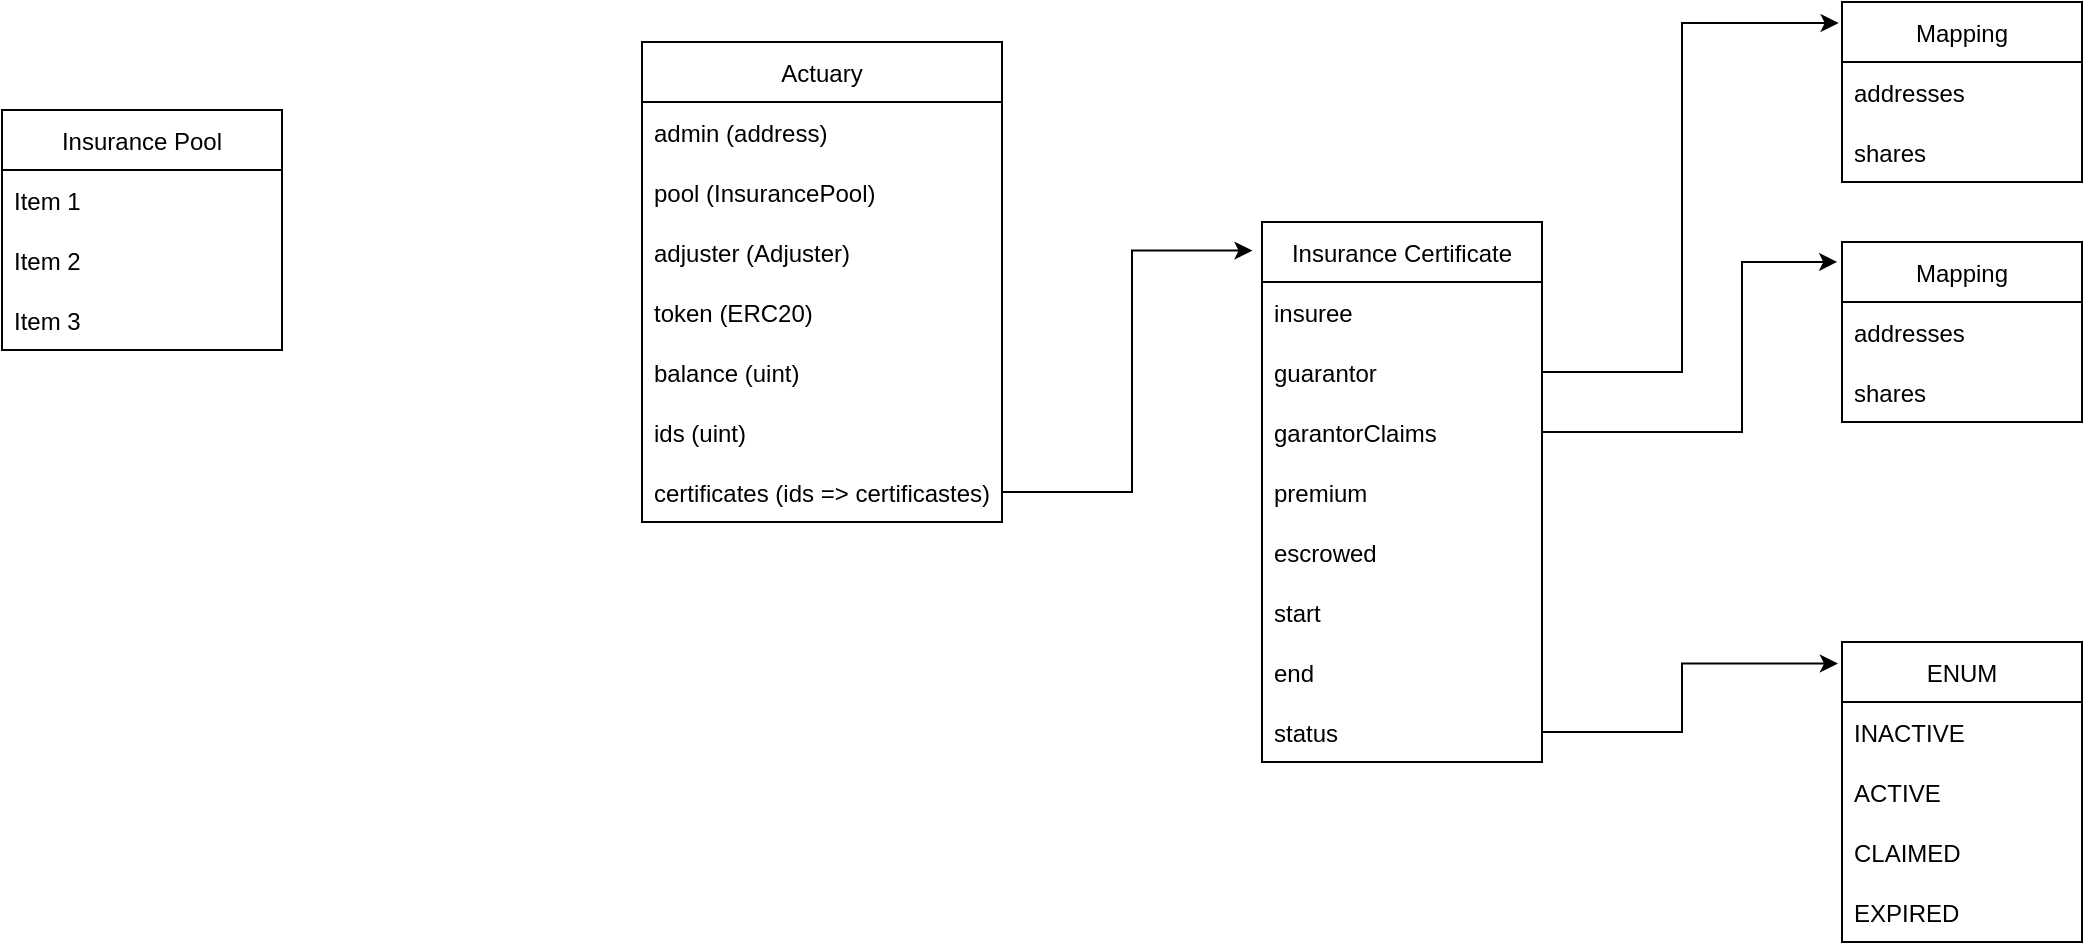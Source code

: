 <mxfile>
    <diagram id="E-Zpy9xHp4a1xyjuc0Hm" name="Page-1">
        <mxGraphModel dx="-586" dy="669" grid="1" gridSize="10" guides="1" tooltips="1" connect="1" arrows="1" fold="1" page="1" pageScale="1" pageWidth="413" pageHeight="291" math="0" shadow="0">
            <root>
                <mxCell id="0"/>
                <mxCell id="1" parent="0"/>
                <mxCell id="QEG432-ZLefi24P6JUvC-1" value="Insurance Certificate" style="swimlane;fontStyle=0;childLayout=stackLayout;horizontal=1;startSize=30;horizontalStack=0;resizeParent=1;resizeParentMax=0;resizeLast=0;collapsible=1;marginBottom=0;" parent="1" vertex="1">
                    <mxGeometry x="1510" y="312" width="140" height="270" as="geometry">
                        <mxRectangle x="350" y="310" width="130" height="30" as="alternateBounds"/>
                    </mxGeometry>
                </mxCell>
                <mxCell id="QEG432-ZLefi24P6JUvC-2" value="insuree" style="text;strokeColor=none;fillColor=none;align=left;verticalAlign=middle;spacingLeft=4;spacingRight=4;overflow=hidden;points=[[0,0.5],[1,0.5]];portConstraint=eastwest;rotatable=0;" parent="QEG432-ZLefi24P6JUvC-1" vertex="1">
                    <mxGeometry y="30" width="140" height="30" as="geometry"/>
                </mxCell>
                <mxCell id="QEG432-ZLefi24P6JUvC-16" value="guarantor                                                                                " style="text;strokeColor=none;fillColor=none;align=left;verticalAlign=middle;spacingLeft=4;spacingRight=4;overflow=hidden;points=[[0,0.5],[1,0.5]];portConstraint=eastwest;rotatable=0;" parent="QEG432-ZLefi24P6JUvC-1" vertex="1">
                    <mxGeometry y="60" width="140" height="30" as="geometry"/>
                </mxCell>
                <mxCell id="QEG432-ZLefi24P6JUvC-25" value="garantorClaims" style="text;strokeColor=none;fillColor=none;align=left;verticalAlign=middle;spacingLeft=4;spacingRight=4;overflow=hidden;points=[[0,0.5],[1,0.5]];portConstraint=eastwest;rotatable=0;" parent="QEG432-ZLefi24P6JUvC-1" vertex="1">
                    <mxGeometry y="90" width="140" height="30" as="geometry"/>
                </mxCell>
                <mxCell id="QEG432-ZLefi24P6JUvC-17" value="premium" style="text;strokeColor=none;fillColor=none;align=left;verticalAlign=middle;spacingLeft=4;spacingRight=4;overflow=hidden;points=[[0,0.5],[1,0.5]];portConstraint=eastwest;rotatable=0;" parent="QEG432-ZLefi24P6JUvC-1" vertex="1">
                    <mxGeometry y="120" width="140" height="30" as="geometry"/>
                </mxCell>
                <mxCell id="QEG432-ZLefi24P6JUvC-3" value="escrowed" style="text;strokeColor=none;fillColor=none;align=left;verticalAlign=middle;spacingLeft=4;spacingRight=4;overflow=hidden;points=[[0,0.5],[1,0.5]];portConstraint=eastwest;rotatable=0;" parent="QEG432-ZLefi24P6JUvC-1" vertex="1">
                    <mxGeometry y="150" width="140" height="30" as="geometry"/>
                </mxCell>
                <mxCell id="QEG432-ZLefi24P6JUvC-4" value="start" style="text;strokeColor=none;fillColor=none;align=left;verticalAlign=middle;spacingLeft=4;spacingRight=4;overflow=hidden;points=[[0,0.5],[1,0.5]];portConstraint=eastwest;rotatable=0;" parent="QEG432-ZLefi24P6JUvC-1" vertex="1">
                    <mxGeometry y="180" width="140" height="30" as="geometry"/>
                </mxCell>
                <mxCell id="QEG432-ZLefi24P6JUvC-11" value="end" style="text;strokeColor=none;fillColor=none;align=left;verticalAlign=middle;spacingLeft=4;spacingRight=4;overflow=hidden;points=[[0,0.5],[1,0.5]];portConstraint=eastwest;rotatable=0;" parent="QEG432-ZLefi24P6JUvC-1" vertex="1">
                    <mxGeometry y="210" width="140" height="30" as="geometry"/>
                </mxCell>
                <mxCell id="QEG432-ZLefi24P6JUvC-12" value="status" style="text;strokeColor=none;fillColor=none;align=left;verticalAlign=middle;spacingLeft=4;spacingRight=4;overflow=hidden;points=[[0,0.5],[1,0.5]];portConstraint=eastwest;rotatable=0;" parent="QEG432-ZLefi24P6JUvC-1" vertex="1">
                    <mxGeometry y="240" width="140" height="30" as="geometry"/>
                </mxCell>
                <mxCell id="QEG432-ZLefi24P6JUvC-7" value="ENUM" style="swimlane;fontStyle=0;childLayout=stackLayout;horizontal=1;startSize=30;horizontalStack=0;resizeParent=1;resizeParentMax=0;resizeLast=0;collapsible=1;marginBottom=0;" parent="1" vertex="1">
                    <mxGeometry x="1800" y="522" width="120" height="150" as="geometry">
                        <mxRectangle x="640" y="520" width="80" height="30" as="alternateBounds"/>
                    </mxGeometry>
                </mxCell>
                <mxCell id="QEG432-ZLefi24P6JUvC-8" value="INACTIVE" style="text;strokeColor=none;fillColor=none;align=left;verticalAlign=middle;spacingLeft=4;spacingRight=4;overflow=hidden;points=[[0,0.5],[1,0.5]];portConstraint=eastwest;rotatable=0;" parent="QEG432-ZLefi24P6JUvC-7" vertex="1">
                    <mxGeometry y="30" width="120" height="30" as="geometry"/>
                </mxCell>
                <mxCell id="QEG432-ZLefi24P6JUvC-9" value="ACTIVE" style="text;strokeColor=none;fillColor=none;align=left;verticalAlign=middle;spacingLeft=4;spacingRight=4;overflow=hidden;points=[[0,0.5],[1,0.5]];portConstraint=eastwest;rotatable=0;" parent="QEG432-ZLefi24P6JUvC-7" vertex="1">
                    <mxGeometry y="60" width="120" height="30" as="geometry"/>
                </mxCell>
                <mxCell id="QEG432-ZLefi24P6JUvC-10" value="CLAIMED" style="text;strokeColor=none;fillColor=none;align=left;verticalAlign=middle;spacingLeft=4;spacingRight=4;overflow=hidden;points=[[0,0.5],[1,0.5]];portConstraint=eastwest;rotatable=0;" parent="QEG432-ZLefi24P6JUvC-7" vertex="1">
                    <mxGeometry y="90" width="120" height="30" as="geometry"/>
                </mxCell>
                <mxCell id="QEG432-ZLefi24P6JUvC-14" value="EXPIRED" style="text;strokeColor=none;fillColor=none;align=left;verticalAlign=middle;spacingLeft=4;spacingRight=4;overflow=hidden;points=[[0,0.5],[1,0.5]];portConstraint=eastwest;rotatable=0;" parent="QEG432-ZLefi24P6JUvC-7" vertex="1">
                    <mxGeometry y="120" width="120" height="30" as="geometry"/>
                </mxCell>
                <mxCell id="QEG432-ZLefi24P6JUvC-20" value="Mapping" style="swimlane;fontStyle=0;childLayout=stackLayout;horizontal=1;startSize=30;horizontalStack=0;resizeParent=1;resizeParentMax=0;resizeLast=0;collapsible=1;marginBottom=0;" parent="1" vertex="1">
                    <mxGeometry x="1800" y="202" width="120" height="90" as="geometry"/>
                </mxCell>
                <mxCell id="QEG432-ZLefi24P6JUvC-21" value="addresses" style="text;strokeColor=none;fillColor=none;align=left;verticalAlign=middle;spacingLeft=4;spacingRight=4;overflow=hidden;points=[[0,0.5],[1,0.5]];portConstraint=eastwest;rotatable=0;" parent="QEG432-ZLefi24P6JUvC-20" vertex="1">
                    <mxGeometry y="30" width="120" height="30" as="geometry"/>
                </mxCell>
                <mxCell id="QEG432-ZLefi24P6JUvC-22" value="shares" style="text;strokeColor=none;fillColor=none;align=left;verticalAlign=middle;spacingLeft=4;spacingRight=4;overflow=hidden;points=[[0,0.5],[1,0.5]];portConstraint=eastwest;rotatable=0;" parent="QEG432-ZLefi24P6JUvC-20" vertex="1">
                    <mxGeometry y="60" width="120" height="30" as="geometry"/>
                </mxCell>
                <mxCell id="QEG432-ZLefi24P6JUvC-24" style="edgeStyle=orthogonalEdgeStyle;rounded=0;orthogonalLoop=1;jettySize=auto;html=1;entryX=-0.014;entryY=0.117;entryDx=0;entryDy=0;entryPerimeter=0;" parent="1" source="QEG432-ZLefi24P6JUvC-16" target="QEG432-ZLefi24P6JUvC-20" edge="1">
                    <mxGeometry relative="1" as="geometry">
                        <Array as="points">
                            <mxPoint x="1720" y="387"/>
                            <mxPoint x="1720" y="213"/>
                        </Array>
                    </mxGeometry>
                </mxCell>
                <mxCell id="QEG432-ZLefi24P6JUvC-26" value="Mapping" style="swimlane;fontStyle=0;childLayout=stackLayout;horizontal=1;startSize=30;horizontalStack=0;resizeParent=1;resizeParentMax=0;resizeLast=0;collapsible=1;marginBottom=0;" parent="1" vertex="1">
                    <mxGeometry x="1800" y="322" width="120" height="90" as="geometry"/>
                </mxCell>
                <mxCell id="QEG432-ZLefi24P6JUvC-27" value="addresses" style="text;strokeColor=none;fillColor=none;align=left;verticalAlign=middle;spacingLeft=4;spacingRight=4;overflow=hidden;points=[[0,0.5],[1,0.5]];portConstraint=eastwest;rotatable=0;" parent="QEG432-ZLefi24P6JUvC-26" vertex="1">
                    <mxGeometry y="30" width="120" height="30" as="geometry"/>
                </mxCell>
                <mxCell id="QEG432-ZLefi24P6JUvC-28" value="shares" style="text;strokeColor=none;fillColor=none;align=left;verticalAlign=middle;spacingLeft=4;spacingRight=4;overflow=hidden;points=[[0,0.5],[1,0.5]];portConstraint=eastwest;rotatable=0;" parent="QEG432-ZLefi24P6JUvC-26" vertex="1">
                    <mxGeometry y="60" width="120" height="30" as="geometry"/>
                </mxCell>
                <mxCell id="QEG432-ZLefi24P6JUvC-29" style="edgeStyle=orthogonalEdgeStyle;rounded=0;orthogonalLoop=1;jettySize=auto;html=1;entryX=-0.02;entryY=0.111;entryDx=0;entryDy=0;entryPerimeter=0;" parent="1" source="QEG432-ZLefi24P6JUvC-25" target="QEG432-ZLefi24P6JUvC-26" edge="1">
                    <mxGeometry relative="1" as="geometry">
                        <Array as="points">
                            <mxPoint x="1750" y="417"/>
                            <mxPoint x="1750" y="332"/>
                        </Array>
                    </mxGeometry>
                </mxCell>
                <mxCell id="QEG432-ZLefi24P6JUvC-30" style="edgeStyle=orthogonalEdgeStyle;rounded=0;orthogonalLoop=1;jettySize=auto;html=1;entryX=-0.017;entryY=0.072;entryDx=0;entryDy=0;entryPerimeter=0;" parent="1" source="QEG432-ZLefi24P6JUvC-12" target="QEG432-ZLefi24P6JUvC-7" edge="1">
                    <mxGeometry relative="1" as="geometry">
                        <mxPoint x="1720" y="522" as="targetPoint"/>
                        <Array as="points">
                            <mxPoint x="1720" y="567"/>
                            <mxPoint x="1720" y="533"/>
                        </Array>
                    </mxGeometry>
                </mxCell>
                <mxCell id="QEG432-ZLefi24P6JUvC-31" value="Actuary" style="swimlane;fontStyle=0;childLayout=stackLayout;horizontal=1;startSize=30;horizontalStack=0;resizeParent=1;resizeParentMax=0;resizeLast=0;collapsible=1;marginBottom=0;" parent="1" vertex="1">
                    <mxGeometry x="1200" y="222" width="180" height="240" as="geometry"/>
                </mxCell>
                <mxCell id="QEG432-ZLefi24P6JUvC-32" value="admin (address)" style="text;strokeColor=none;fillColor=none;align=left;verticalAlign=middle;spacingLeft=4;spacingRight=4;overflow=hidden;points=[[0,0.5],[1,0.5]];portConstraint=eastwest;rotatable=0;" parent="QEG432-ZLefi24P6JUvC-31" vertex="1">
                    <mxGeometry y="30" width="180" height="30" as="geometry"/>
                </mxCell>
                <mxCell id="QEG432-ZLefi24P6JUvC-33" value="pool (InsurancePool)" style="text;strokeColor=none;fillColor=none;align=left;verticalAlign=middle;spacingLeft=4;spacingRight=4;overflow=hidden;points=[[0,0.5],[1,0.5]];portConstraint=eastwest;rotatable=0;" parent="QEG432-ZLefi24P6JUvC-31" vertex="1">
                    <mxGeometry y="60" width="180" height="30" as="geometry"/>
                </mxCell>
                <mxCell id="QEG432-ZLefi24P6JUvC-43" value="adjuster (Adjuster)" style="text;strokeColor=none;fillColor=none;align=left;verticalAlign=middle;spacingLeft=4;spacingRight=4;overflow=hidden;points=[[0,0.5],[1,0.5]];portConstraint=eastwest;rotatable=0;" parent="QEG432-ZLefi24P6JUvC-31" vertex="1">
                    <mxGeometry y="90" width="180" height="30" as="geometry"/>
                </mxCell>
                <mxCell id="QEG432-ZLefi24P6JUvC-36" value="token (ERC20)" style="text;strokeColor=none;fillColor=none;align=left;verticalAlign=middle;spacingLeft=4;spacingRight=4;overflow=hidden;points=[[0,0.5],[1,0.5]];portConstraint=eastwest;rotatable=0;" parent="QEG432-ZLefi24P6JUvC-31" vertex="1">
                    <mxGeometry y="120" width="180" height="30" as="geometry"/>
                </mxCell>
                <mxCell id="QEG432-ZLefi24P6JUvC-37" value="balance (uint)" style="text;strokeColor=none;fillColor=none;align=left;verticalAlign=middle;spacingLeft=4;spacingRight=4;overflow=hidden;points=[[0,0.5],[1,0.5]];portConstraint=eastwest;rotatable=0;" parent="QEG432-ZLefi24P6JUvC-31" vertex="1">
                    <mxGeometry y="150" width="180" height="30" as="geometry"/>
                </mxCell>
                <mxCell id="QEG432-ZLefi24P6JUvC-38" value="ids (uint)" style="text;strokeColor=none;fillColor=none;align=left;verticalAlign=middle;spacingLeft=4;spacingRight=4;overflow=hidden;points=[[0,0.5],[1,0.5]];portConstraint=eastwest;rotatable=0;" parent="QEG432-ZLefi24P6JUvC-31" vertex="1">
                    <mxGeometry y="180" width="180" height="30" as="geometry"/>
                </mxCell>
                <mxCell id="QEG432-ZLefi24P6JUvC-34" value="certificates (ids =&gt; certificastes)" style="text;strokeColor=none;fillColor=none;align=left;verticalAlign=middle;spacingLeft=4;spacingRight=4;overflow=hidden;points=[[0,0.5],[1,0.5]];portConstraint=eastwest;rotatable=0;" parent="QEG432-ZLefi24P6JUvC-31" vertex="1">
                    <mxGeometry y="210" width="180" height="30" as="geometry"/>
                </mxCell>
                <mxCell id="QEG432-ZLefi24P6JUvC-35" style="edgeStyle=orthogonalEdgeStyle;rounded=0;orthogonalLoop=1;jettySize=auto;html=1;entryX=-0.034;entryY=0.053;entryDx=0;entryDy=0;entryPerimeter=0;" parent="1" source="QEG432-ZLefi24P6JUvC-34" target="QEG432-ZLefi24P6JUvC-1" edge="1">
                    <mxGeometry relative="1" as="geometry"/>
                </mxCell>
                <mxCell id="QEG432-ZLefi24P6JUvC-39" value="Insurance Pool" style="swimlane;fontStyle=0;childLayout=stackLayout;horizontal=1;startSize=30;horizontalStack=0;resizeParent=1;resizeParentMax=0;resizeLast=0;collapsible=1;marginBottom=0;" parent="1" vertex="1">
                    <mxGeometry x="880" y="256" width="140" height="120" as="geometry"/>
                </mxCell>
                <mxCell id="QEG432-ZLefi24P6JUvC-40" value="Item 1" style="text;strokeColor=none;fillColor=none;align=left;verticalAlign=middle;spacingLeft=4;spacingRight=4;overflow=hidden;points=[[0,0.5],[1,0.5]];portConstraint=eastwest;rotatable=0;" parent="QEG432-ZLefi24P6JUvC-39" vertex="1">
                    <mxGeometry y="30" width="140" height="30" as="geometry"/>
                </mxCell>
                <mxCell id="QEG432-ZLefi24P6JUvC-41" value="Item 2" style="text;strokeColor=none;fillColor=none;align=left;verticalAlign=middle;spacingLeft=4;spacingRight=4;overflow=hidden;points=[[0,0.5],[1,0.5]];portConstraint=eastwest;rotatable=0;" parent="QEG432-ZLefi24P6JUvC-39" vertex="1">
                    <mxGeometry y="60" width="140" height="30" as="geometry"/>
                </mxCell>
                <mxCell id="QEG432-ZLefi24P6JUvC-42" value="Item 3" style="text;strokeColor=none;fillColor=none;align=left;verticalAlign=middle;spacingLeft=4;spacingRight=4;overflow=hidden;points=[[0,0.5],[1,0.5]];portConstraint=eastwest;rotatable=0;" parent="QEG432-ZLefi24P6JUvC-39" vertex="1">
                    <mxGeometry y="90" width="140" height="30" as="geometry"/>
                </mxCell>
            </root>
        </mxGraphModel>
    </diagram>
</mxfile>